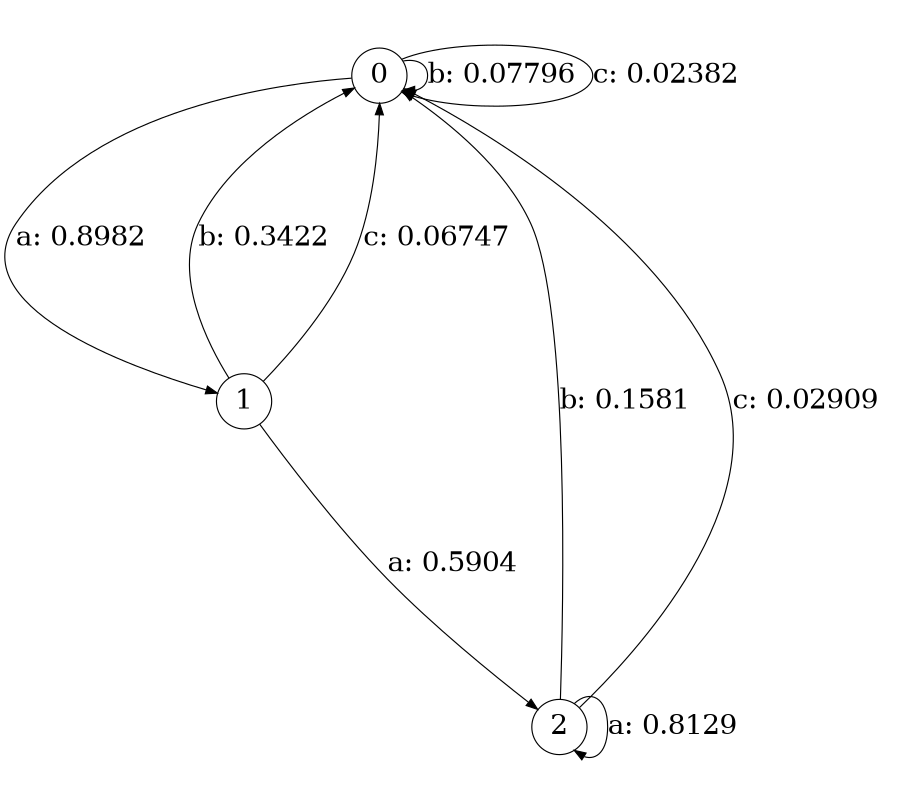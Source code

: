 digraph "d1-400nw-t0-cen-SML" {
size = "6,8.5";
ratio = "fill";
node [shape = circle];
node [fontsize = 24];
edge [fontsize = 24];
0 -> 1 [label = "a: 0.8982   "];
0 -> 0 [label = "b: 0.07796  "];
0 -> 0 [label = "c: 0.02382  "];
1 -> 2 [label = "a: 0.5904   "];
1 -> 0 [label = "b: 0.3422   "];
1 -> 0 [label = "c: 0.06747  "];
2 -> 2 [label = "a: 0.8129   "];
2 -> 0 [label = "b: 0.1581   "];
2 -> 0 [label = "c: 0.02909  "];
}